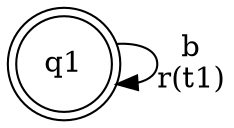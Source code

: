 digraph "tests_1/test17/solution1019/solution" {
	q1[label=q1 shape=doublecircle]
	q1 -> q1[label="b\nr(t1)\n"]
}
